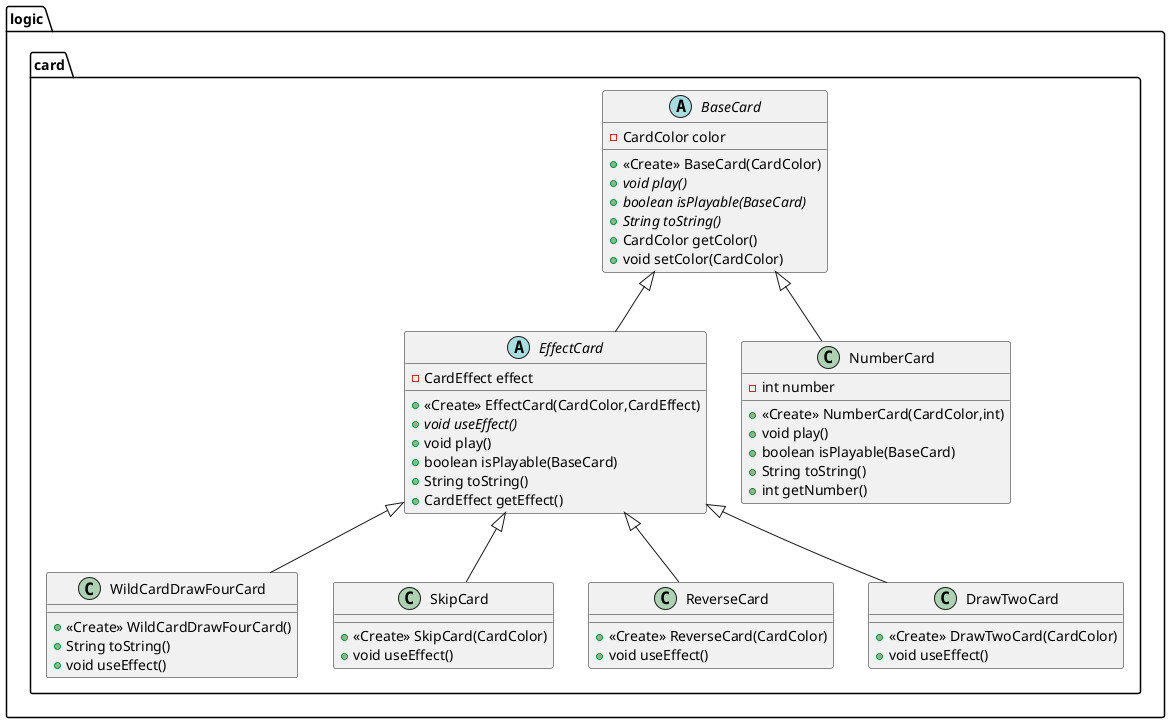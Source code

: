 @startuml
class logic.card.WildCardDrawFourCard {
+ <<Create>> WildCardDrawFourCard()
+ String toString()
+ void useEffect()
}

class logic.card.SkipCard {
+ <<Create>> SkipCard(CardColor)
+ void useEffect()
}

abstract class logic.card.EffectCard {
- CardEffect effect
+ <<Create>> EffectCard(CardColor,CardEffect)
+ {abstract}void useEffect()
+ void play()
+ boolean isPlayable(BaseCard)
+ String toString()
+ CardEffect getEffect()
}


abstract class logic.card.BaseCard {
- CardColor color
+ <<Create>> BaseCard(CardColor)
+ {abstract}void play()
+ {abstract}boolean isPlayable(BaseCard)
+ {abstract}String toString()
+ CardColor getColor()
+ void setColor(CardColor)
}


class logic.card.ReverseCard {
+ <<Create>> ReverseCard(CardColor)
+ void useEffect()
}

class logic.card.NumberCard {
- int number
+ <<Create>> NumberCard(CardColor,int)
+ void play()
+ boolean isPlayable(BaseCard)
+ String toString()
+ int getNumber()
}


class logic.card.DrawTwoCard {
+ <<Create>> DrawTwoCard(CardColor)
+ void useEffect()
}



logic.card.EffectCard <|-- logic.card.WildCardDrawFourCard
logic.card.EffectCard <|-- logic.card.SkipCard
logic.card.BaseCard <|-- logic.card.EffectCard
logic.card.EffectCard <|-- logic.card.ReverseCard
logic.card.BaseCard <|-- logic.card.NumberCard
logic.card.EffectCard <|-- logic.card.DrawTwoCard
@enduml